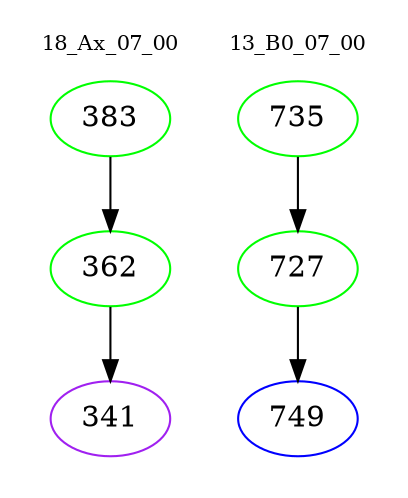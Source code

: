 digraph{
subgraph cluster_0 {
color = white
label = "18_Ax_07_00";
fontsize=10;
T0_383 [label="383", color="green"]
T0_383 -> T0_362 [color="black"]
T0_362 [label="362", color="green"]
T0_362 -> T0_341 [color="black"]
T0_341 [label="341", color="purple"]
}
subgraph cluster_1 {
color = white
label = "13_B0_07_00";
fontsize=10;
T1_735 [label="735", color="green"]
T1_735 -> T1_727 [color="black"]
T1_727 [label="727", color="green"]
T1_727 -> T1_749 [color="black"]
T1_749 [label="749", color="blue"]
}
}
